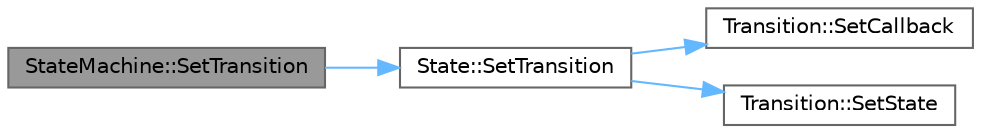 digraph "StateMachine::SetTransition"
{
 // LATEX_PDF_SIZE
  bgcolor="transparent";
  edge [fontname=Helvetica,fontsize=10,labelfontname=Helvetica,labelfontsize=10];
  node [fontname=Helvetica,fontsize=10,shape=box,height=0.2,width=0.4];
  rankdir="LR";
  Node1 [id="Node000001",label="StateMachine::SetTransition",height=0.2,width=0.4,color="gray40", fillcolor="grey60", style="filled", fontcolor="black",tooltip="Creates a new or modifies an existing transition."];
  Node1 -> Node2 [id="edge1_Node000001_Node000002",color="steelblue1",style="solid",tooltip=" "];
  Node2 [id="Node000002",label="State::SetTransition",height=0.2,width=0.4,color="grey40", fillcolor="white", style="filled",URL="$class_state.html#a6f844a37ab79228ef76118708fe9884b",tooltip="Creates a new or modifies an existing transition."];
  Node2 -> Node3 [id="edge2_Node000002_Node000003",color="steelblue1",style="solid",tooltip=" "];
  Node3 [id="Node000003",label="Transition::SetCallback",height=0.2,width=0.4,color="grey40", fillcolor="white", style="filled",URL="$class_transition.html#a2c3cf207d78732bb24c6b7d62d956c32",tooltip=" "];
  Node2 -> Node4 [id="edge3_Node000002_Node000004",color="steelblue1",style="solid",tooltip=" "];
  Node4 [id="Node000004",label="Transition::SetState",height=0.2,width=0.4,color="grey40", fillcolor="white", style="filled",URL="$class_transition.html#a30888343d2140066d7b1c24639f927d0",tooltip=" "];
}
